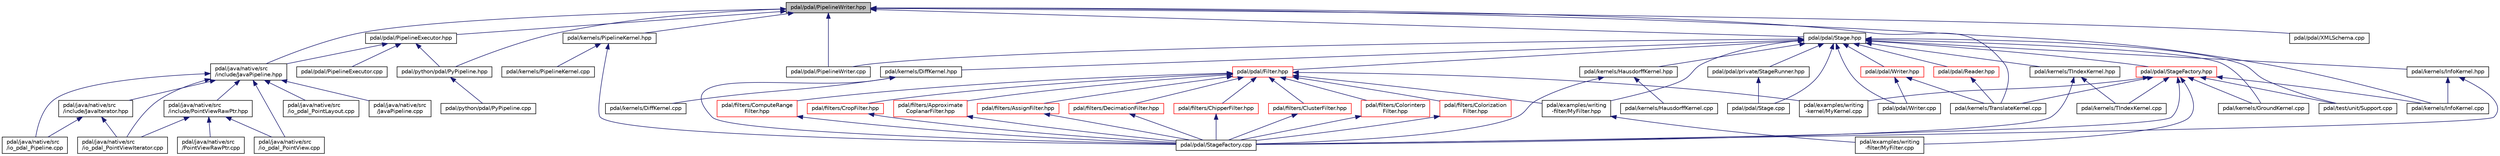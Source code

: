 digraph "pdal/pdal/PipelineWriter.hpp"
{
  edge [fontname="Helvetica",fontsize="10",labelfontname="Helvetica",labelfontsize="10"];
  node [fontname="Helvetica",fontsize="10",shape=record];
  Node1 [label="pdal/pdal/PipelineWriter.hpp",height=0.2,width=0.4,color="black", fillcolor="grey75", style="filled", fontcolor="black"];
  Node1 -> Node2 [dir="back",color="midnightblue",fontsize="10",style="solid",fontname="Helvetica"];
  Node2 [label="pdal/java/native/src\l/include/JavaPipeline.hpp",height=0.2,width=0.4,color="black", fillcolor="white", style="filled",URL="$JavaPipeline_8hpp.html"];
  Node2 -> Node3 [dir="back",color="midnightblue",fontsize="10",style="solid",fontname="Helvetica"];
  Node3 [label="pdal/java/native/src\l/include/JavaIterator.hpp",height=0.2,width=0.4,color="black", fillcolor="white", style="filled",URL="$JavaIterator_8hpp.html"];
  Node3 -> Node4 [dir="back",color="midnightblue",fontsize="10",style="solid",fontname="Helvetica"];
  Node4 [label="pdal/java/native/src\l/io_pdal_Pipeline.cpp",height=0.2,width=0.4,color="black", fillcolor="white", style="filled",URL="$io__pdal__Pipeline_8cpp.html"];
  Node3 -> Node5 [dir="back",color="midnightblue",fontsize="10",style="solid",fontname="Helvetica"];
  Node5 [label="pdal/java/native/src\l/io_pdal_PointViewIterator.cpp",height=0.2,width=0.4,color="black", fillcolor="white", style="filled",URL="$io__pdal__PointViewIterator_8cpp.html"];
  Node2 -> Node6 [dir="back",color="midnightblue",fontsize="10",style="solid",fontname="Helvetica"];
  Node6 [label="pdal/java/native/src\l/include/PointViewRawPtr.hpp",height=0.2,width=0.4,color="black", fillcolor="white", style="filled",URL="$PointViewRawPtr_8hpp.html"];
  Node6 -> Node7 [dir="back",color="midnightblue",fontsize="10",style="solid",fontname="Helvetica"];
  Node7 [label="pdal/java/native/src\l/io_pdal_PointView.cpp",height=0.2,width=0.4,color="black", fillcolor="white", style="filled",URL="$io__pdal__PointView_8cpp.html"];
  Node6 -> Node5 [dir="back",color="midnightblue",fontsize="10",style="solid",fontname="Helvetica"];
  Node6 -> Node8 [dir="back",color="midnightblue",fontsize="10",style="solid",fontname="Helvetica"];
  Node8 [label="pdal/java/native/src\l/PointViewRawPtr.cpp",height=0.2,width=0.4,color="black", fillcolor="white", style="filled",URL="$PointViewRawPtr_8cpp.html"];
  Node2 -> Node4 [dir="back",color="midnightblue",fontsize="10",style="solid",fontname="Helvetica"];
  Node2 -> Node9 [dir="back",color="midnightblue",fontsize="10",style="solid",fontname="Helvetica"];
  Node9 [label="pdal/java/native/src\l/io_pdal_PointLayout.cpp",height=0.2,width=0.4,color="black", fillcolor="white", style="filled",URL="$io__pdal__PointLayout_8cpp.html"];
  Node2 -> Node7 [dir="back",color="midnightblue",fontsize="10",style="solid",fontname="Helvetica"];
  Node2 -> Node5 [dir="back",color="midnightblue",fontsize="10",style="solid",fontname="Helvetica"];
  Node2 -> Node10 [dir="back",color="midnightblue",fontsize="10",style="solid",fontname="Helvetica"];
  Node10 [label="pdal/java/native/src\l/JavaPipeline.cpp",height=0.2,width=0.4,color="black", fillcolor="white", style="filled",URL="$JavaPipeline_8cpp.html"];
  Node1 -> Node11 [dir="back",color="midnightblue",fontsize="10",style="solid",fontname="Helvetica"];
  Node11 [label="pdal/kernels/InfoKernel.cpp",height=0.2,width=0.4,color="black", fillcolor="white", style="filled",URL="$InfoKernel_8cpp.html"];
  Node1 -> Node12 [dir="back",color="midnightblue",fontsize="10",style="solid",fontname="Helvetica"];
  Node12 [label="pdal/kernels/PipelineKernel.hpp",height=0.2,width=0.4,color="black", fillcolor="white", style="filled",URL="$PipelineKernel_8hpp.html"];
  Node12 -> Node13 [dir="back",color="midnightblue",fontsize="10",style="solid",fontname="Helvetica"];
  Node13 [label="pdal/kernels/PipelineKernel.cpp",height=0.2,width=0.4,color="black", fillcolor="white", style="filled",URL="$PipelineKernel_8cpp.html"];
  Node12 -> Node14 [dir="back",color="midnightblue",fontsize="10",style="solid",fontname="Helvetica"];
  Node14 [label="pdal/pdal/StageFactory.cpp",height=0.2,width=0.4,color="black", fillcolor="white", style="filled",URL="$StageFactory_8cpp.html"];
  Node1 -> Node15 [dir="back",color="midnightblue",fontsize="10",style="solid",fontname="Helvetica"];
  Node15 [label="pdal/kernels/TranslateKernel.cpp",height=0.2,width=0.4,color="black", fillcolor="white", style="filled",URL="$TranslateKernel_8cpp.html"];
  Node1 -> Node16 [dir="back",color="midnightblue",fontsize="10",style="solid",fontname="Helvetica"];
  Node16 [label="pdal/pdal/PipelineExecutor.hpp",height=0.2,width=0.4,color="black", fillcolor="white", style="filled",URL="$PipelineExecutor_8hpp.html"];
  Node16 -> Node2 [dir="back",color="midnightblue",fontsize="10",style="solid",fontname="Helvetica"];
  Node16 -> Node17 [dir="back",color="midnightblue",fontsize="10",style="solid",fontname="Helvetica"];
  Node17 [label="pdal/pdal/PipelineExecutor.cpp",height=0.2,width=0.4,color="black", fillcolor="white", style="filled",URL="$PipelineExecutor_8cpp.html"];
  Node16 -> Node18 [dir="back",color="midnightblue",fontsize="10",style="solid",fontname="Helvetica"];
  Node18 [label="pdal/python/pdal/PyPipeline.hpp",height=0.2,width=0.4,color="black", fillcolor="white", style="filled",URL="$PyPipeline_8hpp.html"];
  Node18 -> Node19 [dir="back",color="midnightblue",fontsize="10",style="solid",fontname="Helvetica"];
  Node19 [label="pdal/python/pdal/PyPipeline.cpp",height=0.2,width=0.4,color="black", fillcolor="white", style="filled",URL="$PyPipeline_8cpp.html"];
  Node1 -> Node20 [dir="back",color="midnightblue",fontsize="10",style="solid",fontname="Helvetica"];
  Node20 [label="pdal/pdal/PipelineWriter.cpp",height=0.2,width=0.4,color="black", fillcolor="white", style="filled",URL="$PipelineWriter_8cpp.html"];
  Node1 -> Node21 [dir="back",color="midnightblue",fontsize="10",style="solid",fontname="Helvetica"];
  Node21 [label="pdal/pdal/Stage.hpp",height=0.2,width=0.4,color="black", fillcolor="white", style="filled",URL="$Stage_8hpp.html"];
  Node21 -> Node22 [dir="back",color="midnightblue",fontsize="10",style="solid",fontname="Helvetica"];
  Node22 [label="pdal/examples/writing\l-filter/MyFilter.hpp",height=0.2,width=0.4,color="black", fillcolor="white", style="filled",URL="$MyFilter_8hpp.html"];
  Node22 -> Node23 [dir="back",color="midnightblue",fontsize="10",style="solid",fontname="Helvetica"];
  Node23 [label="pdal/examples/writing\l-filter/MyFilter.cpp",height=0.2,width=0.4,color="black", fillcolor="white", style="filled",URL="$MyFilter_8cpp.html"];
  Node21 -> Node24 [dir="back",color="midnightblue",fontsize="10",style="solid",fontname="Helvetica"];
  Node24 [label="pdal/kernels/DiffKernel.hpp",height=0.2,width=0.4,color="black", fillcolor="white", style="filled",URL="$DiffKernel_8hpp.html"];
  Node24 -> Node25 [dir="back",color="midnightblue",fontsize="10",style="solid",fontname="Helvetica"];
  Node25 [label="pdal/kernels/DiffKernel.cpp",height=0.2,width=0.4,color="black", fillcolor="white", style="filled",URL="$DiffKernel_8cpp.html"];
  Node24 -> Node14 [dir="back",color="midnightblue",fontsize="10",style="solid",fontname="Helvetica"];
  Node21 -> Node26 [dir="back",color="midnightblue",fontsize="10",style="solid",fontname="Helvetica"];
  Node26 [label="pdal/kernels/GroundKernel.cpp",height=0.2,width=0.4,color="black", fillcolor="white", style="filled",URL="$GroundKernel_8cpp.html"];
  Node21 -> Node27 [dir="back",color="midnightblue",fontsize="10",style="solid",fontname="Helvetica"];
  Node27 [label="pdal/kernels/HausdorffKernel.hpp",height=0.2,width=0.4,color="black", fillcolor="white", style="filled",URL="$HausdorffKernel_8hpp.html"];
  Node27 -> Node28 [dir="back",color="midnightblue",fontsize="10",style="solid",fontname="Helvetica"];
  Node28 [label="pdal/kernels/HausdorffKernel.cpp",height=0.2,width=0.4,color="black", fillcolor="white", style="filled",URL="$HausdorffKernel_8cpp.html"];
  Node27 -> Node14 [dir="back",color="midnightblue",fontsize="10",style="solid",fontname="Helvetica"];
  Node21 -> Node29 [dir="back",color="midnightblue",fontsize="10",style="solid",fontname="Helvetica"];
  Node29 [label="pdal/kernels/InfoKernel.hpp",height=0.2,width=0.4,color="black", fillcolor="white", style="filled",URL="$InfoKernel_8hpp.html"];
  Node29 -> Node11 [dir="back",color="midnightblue",fontsize="10",style="solid",fontname="Helvetica"];
  Node29 -> Node14 [dir="back",color="midnightblue",fontsize="10",style="solid",fontname="Helvetica"];
  Node21 -> Node30 [dir="back",color="midnightblue",fontsize="10",style="solid",fontname="Helvetica"];
  Node30 [label="pdal/kernels/TIndexKernel.hpp",height=0.2,width=0.4,color="black", fillcolor="white", style="filled",URL="$TIndexKernel_8hpp.html"];
  Node30 -> Node31 [dir="back",color="midnightblue",fontsize="10",style="solid",fontname="Helvetica"];
  Node31 [label="pdal/kernels/TIndexKernel.cpp",height=0.2,width=0.4,color="black", fillcolor="white", style="filled",URL="$TIndexKernel_8cpp.html"];
  Node30 -> Node14 [dir="back",color="midnightblue",fontsize="10",style="solid",fontname="Helvetica"];
  Node21 -> Node32 [dir="back",color="midnightblue",fontsize="10",style="solid",fontname="Helvetica"];
  Node32 [label="pdal/pdal/Filter.hpp",height=0.2,width=0.4,color="red", fillcolor="white", style="filled",URL="$Filter_8hpp.html"];
  Node32 -> Node22 [dir="back",color="midnightblue",fontsize="10",style="solid",fontname="Helvetica"];
  Node32 -> Node33 [dir="back",color="midnightblue",fontsize="10",style="solid",fontname="Helvetica"];
  Node33 [label="pdal/examples/writing\l-kernel/MyKernel.cpp",height=0.2,width=0.4,color="black", fillcolor="white", style="filled",URL="$MyKernel_8cpp.html"];
  Node32 -> Node34 [dir="back",color="midnightblue",fontsize="10",style="solid",fontname="Helvetica"];
  Node34 [label="pdal/filters/Approximate\lCoplanarFilter.hpp",height=0.2,width=0.4,color="red", fillcolor="white", style="filled",URL="$ApproximateCoplanarFilter_8hpp.html"];
  Node34 -> Node14 [dir="back",color="midnightblue",fontsize="10",style="solid",fontname="Helvetica"];
  Node32 -> Node35 [dir="back",color="midnightblue",fontsize="10",style="solid",fontname="Helvetica"];
  Node35 [label="pdal/filters/AssignFilter.hpp",height=0.2,width=0.4,color="red", fillcolor="white", style="filled",URL="$AssignFilter_8hpp.html"];
  Node35 -> Node14 [dir="back",color="midnightblue",fontsize="10",style="solid",fontname="Helvetica"];
  Node32 -> Node36 [dir="back",color="midnightblue",fontsize="10",style="solid",fontname="Helvetica"];
  Node36 [label="pdal/filters/ChipperFilter.hpp",height=0.2,width=0.4,color="red", fillcolor="white", style="filled",URL="$ChipperFilter_8hpp.html"];
  Node36 -> Node14 [dir="back",color="midnightblue",fontsize="10",style="solid",fontname="Helvetica"];
  Node32 -> Node37 [dir="back",color="midnightblue",fontsize="10",style="solid",fontname="Helvetica"];
  Node37 [label="pdal/filters/ClusterFilter.hpp",height=0.2,width=0.4,color="red", fillcolor="white", style="filled",URL="$ClusterFilter_8hpp.html"];
  Node37 -> Node14 [dir="back",color="midnightblue",fontsize="10",style="solid",fontname="Helvetica"];
  Node32 -> Node38 [dir="back",color="midnightblue",fontsize="10",style="solid",fontname="Helvetica"];
  Node38 [label="pdal/filters/Colorinterp\lFilter.hpp",height=0.2,width=0.4,color="red", fillcolor="white", style="filled",URL="$ColorinterpFilter_8hpp.html"];
  Node38 -> Node14 [dir="back",color="midnightblue",fontsize="10",style="solid",fontname="Helvetica"];
  Node32 -> Node39 [dir="back",color="midnightblue",fontsize="10",style="solid",fontname="Helvetica"];
  Node39 [label="pdal/filters/Colorization\lFilter.hpp",height=0.2,width=0.4,color="red", fillcolor="white", style="filled",URL="$ColorizationFilter_8hpp.html"];
  Node39 -> Node14 [dir="back",color="midnightblue",fontsize="10",style="solid",fontname="Helvetica"];
  Node32 -> Node40 [dir="back",color="midnightblue",fontsize="10",style="solid",fontname="Helvetica"];
  Node40 [label="pdal/filters/ComputeRange\lFilter.hpp",height=0.2,width=0.4,color="red", fillcolor="white", style="filled",URL="$ComputeRangeFilter_8hpp.html"];
  Node40 -> Node14 [dir="back",color="midnightblue",fontsize="10",style="solid",fontname="Helvetica"];
  Node32 -> Node41 [dir="back",color="midnightblue",fontsize="10",style="solid",fontname="Helvetica"];
  Node41 [label="pdal/filters/CropFilter.hpp",height=0.2,width=0.4,color="red", fillcolor="white", style="filled",URL="$CropFilter_8hpp.html"];
  Node41 -> Node14 [dir="back",color="midnightblue",fontsize="10",style="solid",fontname="Helvetica"];
  Node32 -> Node42 [dir="back",color="midnightblue",fontsize="10",style="solid",fontname="Helvetica"];
  Node42 [label="pdal/filters/DecimationFilter.hpp",height=0.2,width=0.4,color="red", fillcolor="white", style="filled",URL="$DecimationFilter_8hpp.html"];
  Node42 -> Node14 [dir="back",color="midnightblue",fontsize="10",style="solid",fontname="Helvetica"];
  Node21 -> Node20 [dir="back",color="midnightblue",fontsize="10",style="solid",fontname="Helvetica"];
  Node21 -> Node43 [dir="back",color="midnightblue",fontsize="10",style="solid",fontname="Helvetica"];
  Node43 [label="pdal/pdal/private/StageRunner.hpp",height=0.2,width=0.4,color="black", fillcolor="white", style="filled",URL="$StageRunner_8hpp.html"];
  Node43 -> Node44 [dir="back",color="midnightblue",fontsize="10",style="solid",fontname="Helvetica"];
  Node44 [label="pdal/pdal/Stage.cpp",height=0.2,width=0.4,color="black", fillcolor="white", style="filled",URL="$Stage_8cpp.html"];
  Node21 -> Node45 [dir="back",color="midnightblue",fontsize="10",style="solid",fontname="Helvetica"];
  Node45 [label="pdal/pdal/Reader.hpp",height=0.2,width=0.4,color="red", fillcolor="white", style="filled",URL="$Reader_8hpp.html"];
  Node45 -> Node15 [dir="back",color="midnightblue",fontsize="10",style="solid",fontname="Helvetica"];
  Node21 -> Node44 [dir="back",color="midnightblue",fontsize="10",style="solid",fontname="Helvetica"];
  Node21 -> Node46 [dir="back",color="midnightblue",fontsize="10",style="solid",fontname="Helvetica"];
  Node46 [label="pdal/pdal/StageFactory.hpp",height=0.2,width=0.4,color="red", fillcolor="white", style="filled",URL="$StageFactory_8hpp.html"];
  Node46 -> Node23 [dir="back",color="midnightblue",fontsize="10",style="solid",fontname="Helvetica"];
  Node46 -> Node33 [dir="back",color="midnightblue",fontsize="10",style="solid",fontname="Helvetica"];
  Node46 -> Node26 [dir="back",color="midnightblue",fontsize="10",style="solid",fontname="Helvetica"];
  Node46 -> Node11 [dir="back",color="midnightblue",fontsize="10",style="solid",fontname="Helvetica"];
  Node46 -> Node31 [dir="back",color="midnightblue",fontsize="10",style="solid",fontname="Helvetica"];
  Node46 -> Node15 [dir="back",color="midnightblue",fontsize="10",style="solid",fontname="Helvetica"];
  Node46 -> Node14 [dir="back",color="midnightblue",fontsize="10",style="solid",fontname="Helvetica"];
  Node46 -> Node47 [dir="back",color="midnightblue",fontsize="10",style="solid",fontname="Helvetica"];
  Node47 [label="pdal/test/unit/Support.cpp",height=0.2,width=0.4,color="black", fillcolor="white", style="filled",URL="$Support_8cpp.html"];
  Node21 -> Node48 [dir="back",color="midnightblue",fontsize="10",style="solid",fontname="Helvetica"];
  Node48 [label="pdal/pdal/Writer.cpp",height=0.2,width=0.4,color="black", fillcolor="white", style="filled",URL="$Writer_8cpp.html"];
  Node21 -> Node49 [dir="back",color="midnightblue",fontsize="10",style="solid",fontname="Helvetica"];
  Node49 [label="pdal/pdal/Writer.hpp",height=0.2,width=0.4,color="red", fillcolor="white", style="filled",URL="$Writer_8hpp.html"];
  Node49 -> Node15 [dir="back",color="midnightblue",fontsize="10",style="solid",fontname="Helvetica"];
  Node49 -> Node48 [dir="back",color="midnightblue",fontsize="10",style="solid",fontname="Helvetica"];
  Node21 -> Node47 [dir="back",color="midnightblue",fontsize="10",style="solid",fontname="Helvetica"];
  Node1 -> Node50 [dir="back",color="midnightblue",fontsize="10",style="solid",fontname="Helvetica"];
  Node50 [label="pdal/pdal/XMLSchema.cpp",height=0.2,width=0.4,color="black", fillcolor="white", style="filled",URL="$XMLSchema_8cpp.html"];
  Node1 -> Node18 [dir="back",color="midnightblue",fontsize="10",style="solid",fontname="Helvetica"];
}

